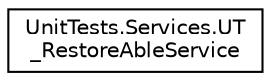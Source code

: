 digraph "Graphical Class Hierarchy"
{
 // LATEX_PDF_SIZE
  edge [fontname="Helvetica",fontsize="10",labelfontname="Helvetica",labelfontsize="10"];
  node [fontname="Helvetica",fontsize="10",shape=record];
  rankdir="LR";
  Node0 [label="UnitTests.Services.UT\l_RestoreAbleService",height=0.2,width=0.4,color="black", fillcolor="white", style="filled",URL="$class_unit_tests_1_1_services_1_1_u_t___restore_able_service.html",tooltip=" "];
}
